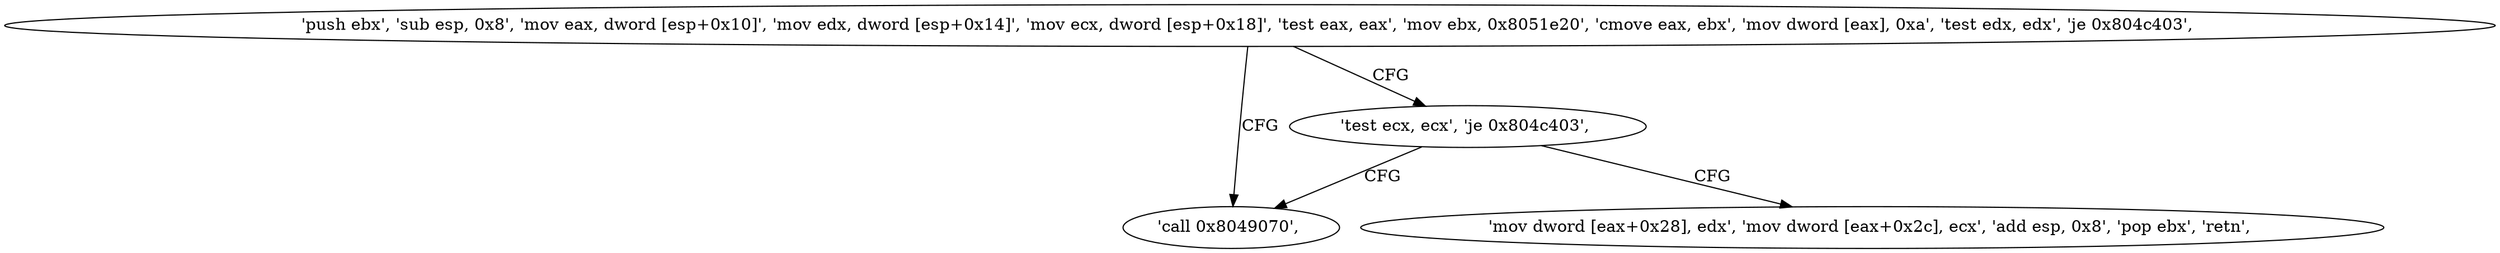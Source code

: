 digraph "func" {
"134530000" [label = "'push ebx', 'sub esp, 0x8', 'mov eax, dword [esp+0x10]', 'mov edx, dword [esp+0x14]', 'mov ecx, dword [esp+0x18]', 'test eax, eax', 'mov ebx, 0x8051e20', 'cmove eax, ebx', 'mov dword [eax], 0xa', 'test edx, edx', 'je 0x804c403', " ]
"134530051" [label = "'call 0x8049070', " ]
"134530036" [label = "'test ecx, ecx', 'je 0x804c403', " ]
"134530040" [label = "'mov dword [eax+0x28], edx', 'mov dword [eax+0x2c], ecx', 'add esp, 0x8', 'pop ebx', 'retn', " ]
"134530000" -> "134530051" [ label = "CFG" ]
"134530000" -> "134530036" [ label = "CFG" ]
"134530036" -> "134530051" [ label = "CFG" ]
"134530036" -> "134530040" [ label = "CFG" ]
}
